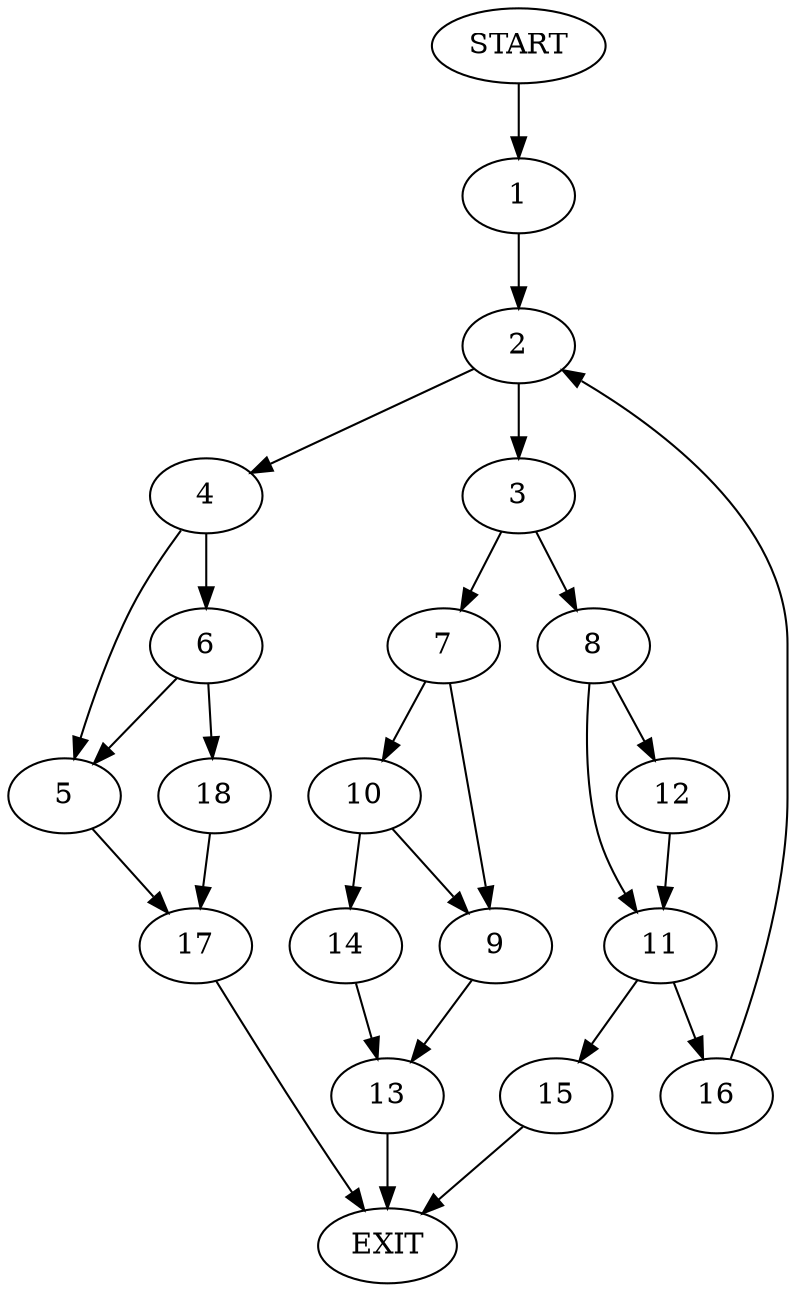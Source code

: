 digraph {
0 [label="START"]
19 [label="EXIT"]
0 -> 1
1 -> 2
2 -> 3
2 -> 4
4 -> 5
4 -> 6
3 -> 7
3 -> 8
7 -> 9
7 -> 10
8 -> 11
8 -> 12
9 -> 13
10 -> 14
10 -> 9
14 -> 13
13 -> 19
11 -> 15
11 -> 16
12 -> 11
15 -> 19
16 -> 2
5 -> 17
6 -> 18
6 -> 5
18 -> 17
17 -> 19
}
